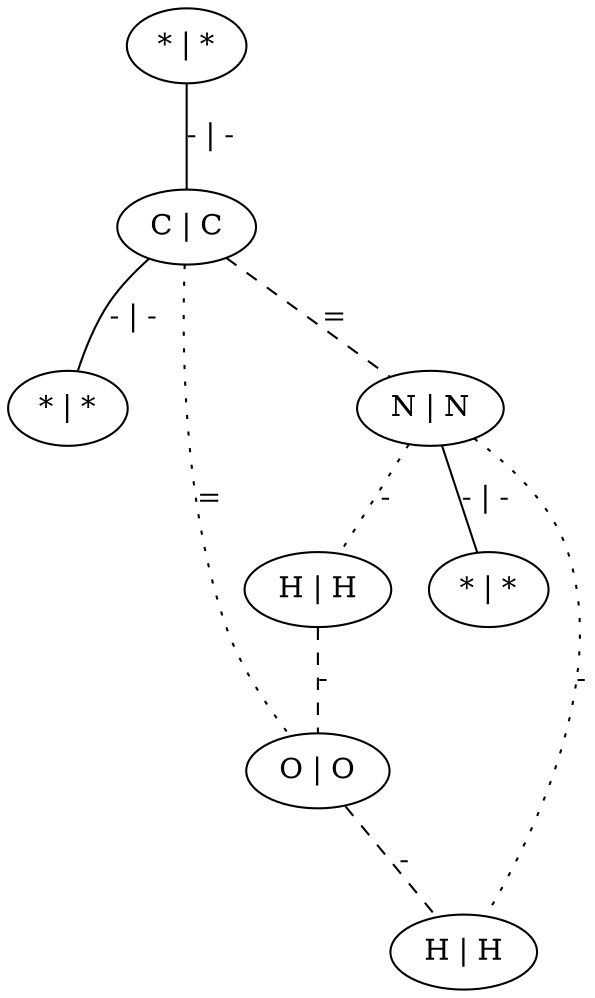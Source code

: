 graph G {
	0 [ label="* | *" ]
	1 [ label="C | C" ]
	2 [ label="* | *" ]
	3 [ label="N | N" ]
	4 [ label="* | *" ]
	5 [ label="H | H" ]
	6 [ label="O | O" ]
	7 [ label="H | H" ]
	0 -- 1 [ label="- | -" ]
	1 -- 2 [ label="- | -" ]
	1 -- 3 [ style=dashed label="=" ]
	1 -- 6 [ style=dotted label="=" ]
	3 -- 4 [ label="- | -" ]
	3 -- 5 [ style=dotted label="-" ]
	3 -- 7 [ style=dotted label="-" ]
	5 -- 6 [ style=dashed label="-" ]
	6 -- 7 [ style=dashed label="-" ]
}

